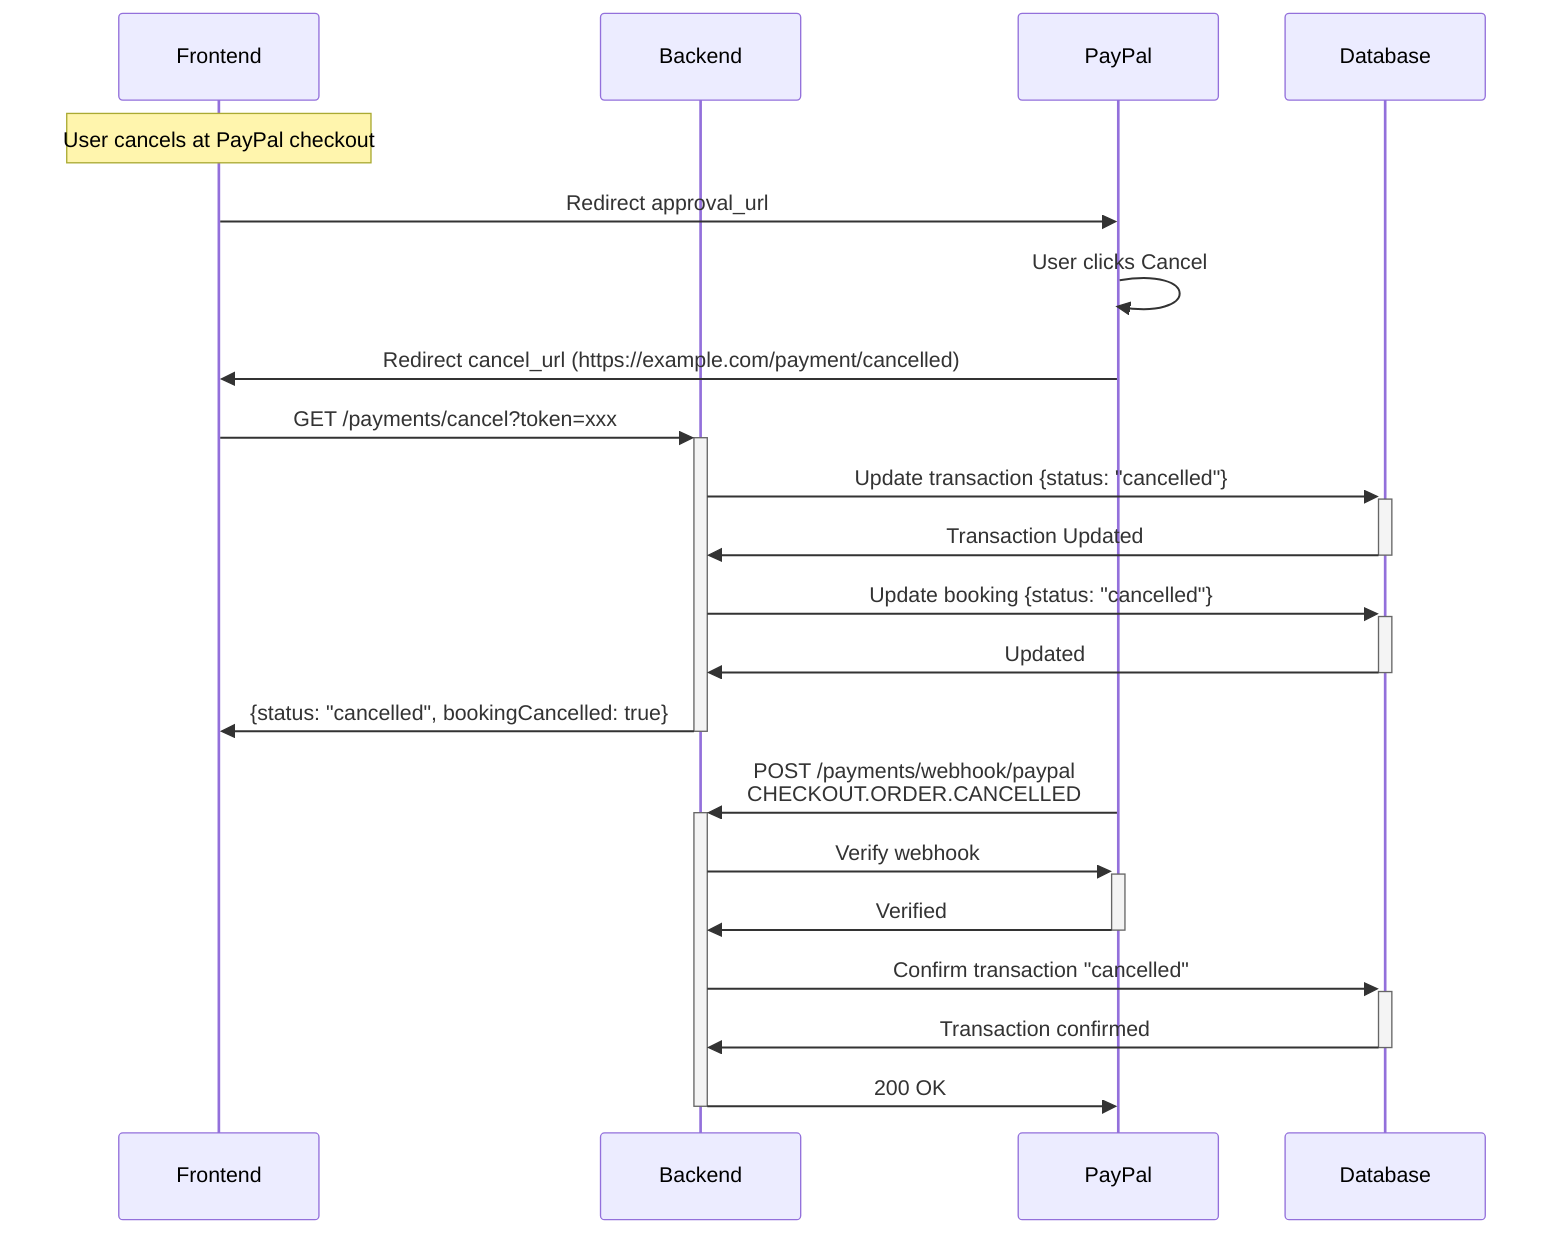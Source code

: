 sequenceDiagram
    participant FE as Frontend
    participant BE as Backend
    participant PP as PayPal
    participant DB as Database
    
    Note over FE: User cancels at PayPal checkout
    
    FE->>PP: Redirect approval_url
    PP->>PP: User clicks Cancel
    PP->>FE: Redirect cancel_url (https://example.com/payment/cancelled)
    
    FE->>+BE: GET /payments/cancel?token=xxx
    BE->>+DB: Update transaction {status: "cancelled"}
    DB->>-BE: Transaction Updated
    BE->>+DB: Update booking {status: "cancelled"}
    DB->>-BE: Updated
    BE->>-FE: {status: "cancelled", bookingCancelled: true}
    
    %% Optional Webhook
    PP->>+BE: POST /payments/webhook/paypal<br/>CHECKOUT.ORDER.CANCELLED
    BE->>+PP: Verify webhook
    PP->>-BE: Verified
    BE->>+DB: Confirm transaction "cancelled"
    DB->>-BE: Transaction confirmed
    BE->>-PP: 200 OK